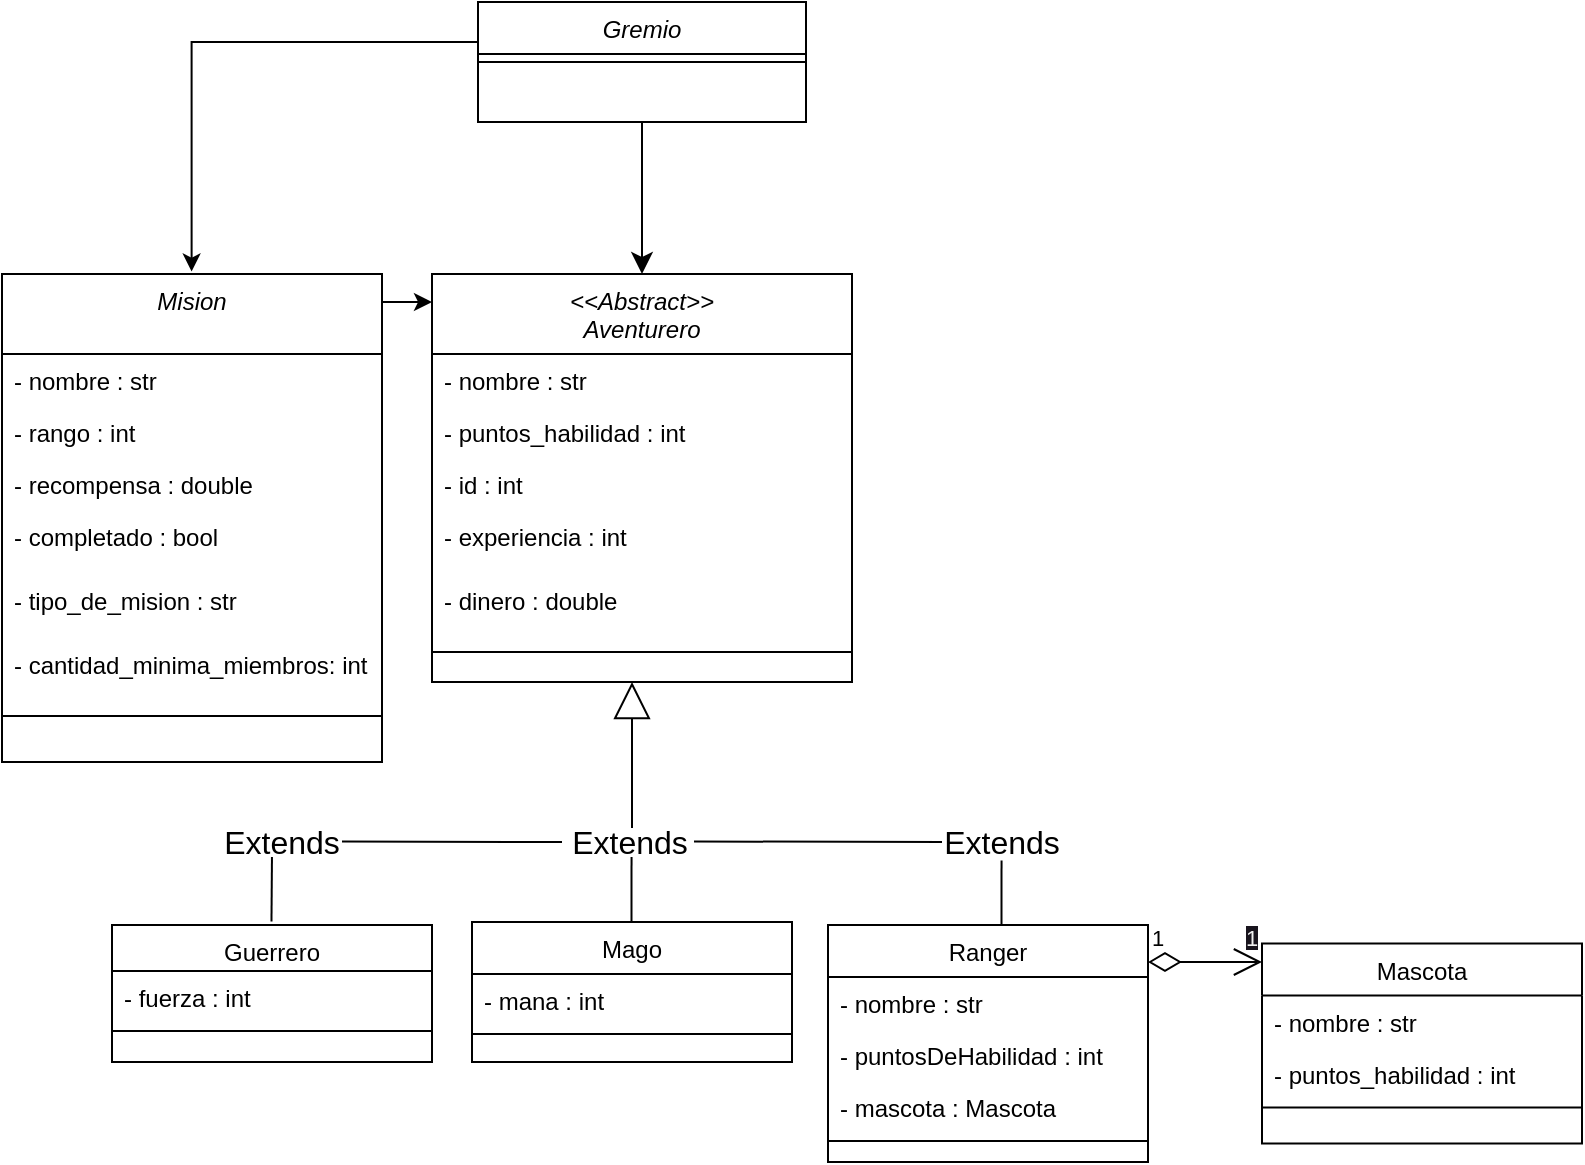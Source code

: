 <mxfile version="24.7.17">
  <diagram id="C5RBs43oDa-KdzZeNtuy" name="Page-1">
    <mxGraphModel dx="1969" dy="984" grid="1" gridSize="10" guides="1" tooltips="1" connect="1" arrows="1" fold="1" page="1" pageScale="1" pageWidth="827" pageHeight="1169" math="0" shadow="0">
      <root>
        <mxCell id="WIyWlLk6GJQsqaUBKTNV-0" />
        <mxCell id="WIyWlLk6GJQsqaUBKTNV-1" parent="WIyWlLk6GJQsqaUBKTNV-0" />
        <mxCell id="zkfFHV4jXpPFQw0GAbJ--17" value="Mago" style="swimlane;fontStyle=0;align=center;verticalAlign=top;childLayout=stackLayout;horizontal=1;startSize=26;horizontalStack=0;resizeParent=1;resizeLast=0;collapsible=1;marginBottom=0;rounded=0;shadow=0;strokeWidth=1;" parent="WIyWlLk6GJQsqaUBKTNV-1" vertex="1">
          <mxGeometry x="252" y="640" width="160" height="70" as="geometry">
            <mxRectangle x="550" y="140" width="160" height="26" as="alternateBounds" />
          </mxGeometry>
        </mxCell>
        <mxCell id="zkfFHV4jXpPFQw0GAbJ--18" value="- mana : int" style="text;align=left;verticalAlign=top;spacingLeft=4;spacingRight=4;overflow=hidden;rotatable=0;points=[[0,0.5],[1,0.5]];portConstraint=eastwest;" parent="zkfFHV4jXpPFQw0GAbJ--17" vertex="1">
          <mxGeometry y="26" width="160" height="26" as="geometry" />
        </mxCell>
        <mxCell id="zkfFHV4jXpPFQw0GAbJ--23" value="" style="line;html=1;strokeWidth=1;align=left;verticalAlign=middle;spacingTop=-1;spacingLeft=3;spacingRight=3;rotatable=0;labelPosition=right;points=[];portConstraint=eastwest;" parent="zkfFHV4jXpPFQw0GAbJ--17" vertex="1">
          <mxGeometry y="52" width="160" height="8" as="geometry" />
        </mxCell>
        <mxCell id="NRB0wFyJWUH2is0wWjTI-96" style="edgeStyle=none;curved=1;rounded=0;orthogonalLoop=1;jettySize=auto;html=1;entryX=0.5;entryY=0;entryDx=0;entryDy=0;fontSize=12;startSize=8;endSize=8;" parent="WIyWlLk6GJQsqaUBKTNV-1" target="NRB0wFyJWUH2is0wWjTI-13" edge="1">
          <mxGeometry relative="1" as="geometry">
            <mxPoint x="337" y="240" as="sourcePoint" />
          </mxGeometry>
        </mxCell>
        <mxCell id="nITPJjqkU0X-qvjgU64b-35" style="edgeStyle=orthogonalEdgeStyle;rounded=0;orthogonalLoop=1;jettySize=auto;html=1;entryX=0.499;entryY=-0.005;entryDx=0;entryDy=0;entryPerimeter=0;" edge="1" parent="WIyWlLk6GJQsqaUBKTNV-1" source="NRB0wFyJWUH2is0wWjTI-0" target="NRB0wFyJWUH2is0wWjTI-97">
          <mxGeometry relative="1" as="geometry">
            <Array as="points">
              <mxPoint x="112" y="200" />
            </Array>
          </mxGeometry>
        </mxCell>
        <mxCell id="NRB0wFyJWUH2is0wWjTI-0" value="Gremio" style="swimlane;fontStyle=2;align=center;verticalAlign=top;childLayout=stackLayout;horizontal=1;startSize=26;horizontalStack=0;resizeParent=1;resizeLast=0;collapsible=1;marginBottom=0;rounded=0;shadow=0;strokeWidth=1;" parent="WIyWlLk6GJQsqaUBKTNV-1" vertex="1">
          <mxGeometry x="255" y="180" width="164" height="60" as="geometry">
            <mxRectangle x="230" y="140" width="160" height="26" as="alternateBounds" />
          </mxGeometry>
        </mxCell>
        <mxCell id="NRB0wFyJWUH2is0wWjTI-4" value="" style="line;html=1;strokeWidth=1;align=left;verticalAlign=middle;spacingTop=-1;spacingLeft=3;spacingRight=3;rotatable=0;labelPosition=right;points=[];portConstraint=eastwest;" parent="NRB0wFyJWUH2is0wWjTI-0" vertex="1">
          <mxGeometry y="26" width="164" height="8" as="geometry" />
        </mxCell>
        <mxCell id="NRB0wFyJWUH2is0wWjTI-13" value="&lt;&lt;Abstract&gt;&gt;&#xa;Aventurero&#xa;&#xa;" style="swimlane;fontStyle=2;align=center;verticalAlign=top;childLayout=stackLayout;horizontal=1;startSize=40;horizontalStack=0;resizeParent=1;resizeLast=0;collapsible=1;marginBottom=0;rounded=0;shadow=0;strokeWidth=1;" parent="WIyWlLk6GJQsqaUBKTNV-1" vertex="1">
          <mxGeometry x="232" y="316" width="210" height="204" as="geometry">
            <mxRectangle x="230" y="140" width="160" height="26" as="alternateBounds" />
          </mxGeometry>
        </mxCell>
        <mxCell id="NRB0wFyJWUH2is0wWjTI-15" value="- nombre : str&#xa;&#xa;" style="text;align=left;verticalAlign=top;spacingLeft=4;spacingRight=4;overflow=hidden;rotatable=0;points=[[0,0.5],[1,0.5]];portConstraint=eastwest;" parent="NRB0wFyJWUH2is0wWjTI-13" vertex="1">
          <mxGeometry y="40" width="210" height="26" as="geometry" />
        </mxCell>
        <mxCell id="NRB0wFyJWUH2is0wWjTI-17" value="- puntos_habilidad : int" style="text;align=left;verticalAlign=top;spacingLeft=4;spacingRight=4;overflow=hidden;rotatable=0;points=[[0,0.5],[1,0.5]];portConstraint=eastwest;" parent="NRB0wFyJWUH2is0wWjTI-13" vertex="1">
          <mxGeometry y="66" width="210" height="26" as="geometry" />
        </mxCell>
        <mxCell id="NRB0wFyJWUH2is0wWjTI-16" value="- id : int" style="text;align=left;verticalAlign=top;spacingLeft=4;spacingRight=4;overflow=hidden;rotatable=0;points=[[0,0.5],[1,0.5]];portConstraint=eastwest;" parent="NRB0wFyJWUH2is0wWjTI-13" vertex="1">
          <mxGeometry y="92" width="210" height="26" as="geometry" />
        </mxCell>
        <mxCell id="NRB0wFyJWUH2is0wWjTI-18" value="- experiencia : int" style="text;align=left;verticalAlign=top;spacingLeft=4;spacingRight=4;overflow=hidden;rotatable=0;points=[[0,0.5],[1,0.5]];portConstraint=eastwest;" parent="NRB0wFyJWUH2is0wWjTI-13" vertex="1">
          <mxGeometry y="118" width="210" height="32" as="geometry" />
        </mxCell>
        <mxCell id="NRB0wFyJWUH2is0wWjTI-19" value="- dinero : double" style="text;align=left;verticalAlign=top;spacingLeft=4;spacingRight=4;overflow=hidden;rotatable=0;points=[[0,0.5],[1,0.5]];portConstraint=eastwest;" parent="NRB0wFyJWUH2is0wWjTI-13" vertex="1">
          <mxGeometry y="150" width="210" height="32" as="geometry" />
        </mxCell>
        <mxCell id="NRB0wFyJWUH2is0wWjTI-14" value="" style="line;html=1;strokeWidth=1;align=left;verticalAlign=middle;spacingTop=-1;spacingLeft=3;spacingRight=3;rotatable=0;labelPosition=right;points=[];portConstraint=eastwest;" parent="NRB0wFyJWUH2is0wWjTI-13" vertex="1">
          <mxGeometry y="182" width="210" height="14" as="geometry" />
        </mxCell>
        <mxCell id="NRB0wFyJWUH2is0wWjTI-20" value="Ranger&#xa;" style="swimlane;fontStyle=0;align=center;verticalAlign=top;childLayout=stackLayout;horizontal=1;startSize=26;horizontalStack=0;resizeParent=1;resizeLast=0;collapsible=1;marginBottom=0;rounded=0;shadow=0;strokeWidth=1;" parent="WIyWlLk6GJQsqaUBKTNV-1" vertex="1">
          <mxGeometry x="430" y="641.5" width="160" height="118.5" as="geometry">
            <mxRectangle x="550" y="140" width="160" height="26" as="alternateBounds" />
          </mxGeometry>
        </mxCell>
        <mxCell id="NRB0wFyJWUH2is0wWjTI-21" value="- nombre : str" style="text;align=left;verticalAlign=top;spacingLeft=4;spacingRight=4;overflow=hidden;rotatable=0;points=[[0,0.5],[1,0.5]];portConstraint=eastwest;" parent="NRB0wFyJWUH2is0wWjTI-20" vertex="1">
          <mxGeometry y="26" width="160" height="26" as="geometry" />
        </mxCell>
        <mxCell id="NRB0wFyJWUH2is0wWjTI-22" value="- puntosDeHabilidad : int" style="text;align=left;verticalAlign=top;spacingLeft=4;spacingRight=4;overflow=hidden;rotatable=0;points=[[0,0.5],[1,0.5]];portConstraint=eastwest;rounded=0;shadow=0;html=0;" parent="NRB0wFyJWUH2is0wWjTI-20" vertex="1">
          <mxGeometry y="52" width="160" height="26" as="geometry" />
        </mxCell>
        <mxCell id="nITPJjqkU0X-qvjgU64b-3" value="- mascota : Mascota" style="text;align=left;verticalAlign=top;spacingLeft=4;spacingRight=4;overflow=hidden;rotatable=0;points=[[0,0.5],[1,0.5]];portConstraint=eastwest;rounded=0;shadow=0;html=0;" vertex="1" parent="NRB0wFyJWUH2is0wWjTI-20">
          <mxGeometry y="78" width="160" height="26" as="geometry" />
        </mxCell>
        <mxCell id="NRB0wFyJWUH2is0wWjTI-26" value="" style="line;html=1;strokeWidth=1;align=left;verticalAlign=middle;spacingTop=-1;spacingLeft=3;spacingRight=3;rotatable=0;labelPosition=right;points=[];portConstraint=eastwest;" parent="NRB0wFyJWUH2is0wWjTI-20" vertex="1">
          <mxGeometry y="104" width="160" height="8" as="geometry" />
        </mxCell>
        <mxCell id="NRB0wFyJWUH2is0wWjTI-29" value="Guerrero" style="swimlane;fontStyle=0;align=center;verticalAlign=top;childLayout=stackLayout;horizontal=1;startSize=23;horizontalStack=0;resizeParent=1;resizeLast=0;collapsible=1;marginBottom=0;rounded=0;shadow=0;strokeWidth=1;" parent="WIyWlLk6GJQsqaUBKTNV-1" vertex="1">
          <mxGeometry x="72" y="641.5" width="160" height="68.5" as="geometry">
            <mxRectangle x="550" y="140" width="160" height="26" as="alternateBounds" />
          </mxGeometry>
        </mxCell>
        <mxCell id="NRB0wFyJWUH2is0wWjTI-30" value="- fuerza : int" style="text;align=left;verticalAlign=top;spacingLeft=4;spacingRight=4;overflow=hidden;rotatable=0;points=[[0,0.5],[1,0.5]];portConstraint=eastwest;" parent="NRB0wFyJWUH2is0wWjTI-29" vertex="1">
          <mxGeometry y="23" width="160" height="26" as="geometry" />
        </mxCell>
        <mxCell id="NRB0wFyJWUH2is0wWjTI-35" value="" style="line;html=1;strokeWidth=1;align=left;verticalAlign=middle;spacingTop=-1;spacingLeft=3;spacingRight=3;rotatable=0;labelPosition=right;points=[];portConstraint=eastwest;" parent="NRB0wFyJWUH2is0wWjTI-29" vertex="1">
          <mxGeometry y="49" width="160" height="8" as="geometry" />
        </mxCell>
        <mxCell id="NRB0wFyJWUH2is0wWjTI-65" style="edgeStyle=none;curved=1;rounded=0;orthogonalLoop=1;jettySize=auto;html=1;exitX=0.5;exitY=0;exitDx=0;exitDy=0;fontSize=12;startSize=8;endSize=8;" parent="WIyWlLk6GJQsqaUBKTNV-1" source="NRB0wFyJWUH2is0wWjTI-20" target="NRB0wFyJWUH2is0wWjTI-20" edge="1">
          <mxGeometry relative="1" as="geometry" />
        </mxCell>
        <mxCell id="NRB0wFyJWUH2is0wWjTI-88" value="" style="endArrow=none;html=1;rounded=0;fontSize=12;startSize=8;endSize=8;curved=1;" parent="WIyWlLk6GJQsqaUBKTNV-1" edge="1">
          <mxGeometry width="50" height="50" relative="1" as="geometry">
            <mxPoint x="187" y="599.79" as="sourcePoint" />
            <mxPoint x="297" y="600" as="targetPoint" />
          </mxGeometry>
        </mxCell>
        <mxCell id="nITPJjqkU0X-qvjgU64b-29" style="edgeStyle=orthogonalEdgeStyle;rounded=0;orthogonalLoop=1;jettySize=auto;html=1;" edge="1" parent="WIyWlLk6GJQsqaUBKTNV-1" source="NRB0wFyJWUH2is0wWjTI-97" target="NRB0wFyJWUH2is0wWjTI-13">
          <mxGeometry relative="1" as="geometry">
            <Array as="points">
              <mxPoint x="230" y="330" />
              <mxPoint x="230" y="330" />
            </Array>
          </mxGeometry>
        </mxCell>
        <mxCell id="NRB0wFyJWUH2is0wWjTI-97" value="Mision&#xa;&#xa;" style="swimlane;fontStyle=2;align=center;verticalAlign=top;childLayout=stackLayout;horizontal=1;startSize=40;horizontalStack=0;resizeParent=1;resizeLast=0;collapsible=1;marginBottom=0;rounded=0;shadow=0;strokeWidth=1;" parent="WIyWlLk6GJQsqaUBKTNV-1" vertex="1">
          <mxGeometry x="17" y="316" width="190" height="244" as="geometry">
            <mxRectangle x="230" y="140" width="160" height="26" as="alternateBounds" />
          </mxGeometry>
        </mxCell>
        <mxCell id="NRB0wFyJWUH2is0wWjTI-98" value="- nombre : str&#xa;&#xa;" style="text;align=left;verticalAlign=top;spacingLeft=4;spacingRight=4;overflow=hidden;rotatable=0;points=[[0,0.5],[1,0.5]];portConstraint=eastwest;" parent="NRB0wFyJWUH2is0wWjTI-97" vertex="1">
          <mxGeometry y="40" width="190" height="26" as="geometry" />
        </mxCell>
        <mxCell id="NRB0wFyJWUH2is0wWjTI-99" value="- rango : int" style="text;align=left;verticalAlign=top;spacingLeft=4;spacingRight=4;overflow=hidden;rotatable=0;points=[[0,0.5],[1,0.5]];portConstraint=eastwest;" parent="NRB0wFyJWUH2is0wWjTI-97" vertex="1">
          <mxGeometry y="66" width="190" height="26" as="geometry" />
        </mxCell>
        <mxCell id="NRB0wFyJWUH2is0wWjTI-100" value="- recompensa : double" style="text;align=left;verticalAlign=top;spacingLeft=4;spacingRight=4;overflow=hidden;rotatable=0;points=[[0,0.5],[1,0.5]];portConstraint=eastwest;" parent="NRB0wFyJWUH2is0wWjTI-97" vertex="1">
          <mxGeometry y="92" width="190" height="26" as="geometry" />
        </mxCell>
        <mxCell id="NRB0wFyJWUH2is0wWjTI-101" value="- completado : bool" style="text;align=left;verticalAlign=top;spacingLeft=4;spacingRight=4;overflow=hidden;rotatable=0;points=[[0,0.5],[1,0.5]];portConstraint=eastwest;" parent="NRB0wFyJWUH2is0wWjTI-97" vertex="1">
          <mxGeometry y="118" width="190" height="32" as="geometry" />
        </mxCell>
        <mxCell id="nITPJjqkU0X-qvjgU64b-7" value="- tipo_de_mision : str" style="text;align=left;verticalAlign=top;spacingLeft=4;spacingRight=4;overflow=hidden;rotatable=0;points=[[0,0.5],[1,0.5]];portConstraint=eastwest;" vertex="1" parent="NRB0wFyJWUH2is0wWjTI-97">
          <mxGeometry y="150" width="190" height="32" as="geometry" />
        </mxCell>
        <mxCell id="nITPJjqkU0X-qvjgU64b-8" value="- cantidad_minima_miembros: int" style="text;align=left;verticalAlign=top;spacingLeft=4;spacingRight=4;overflow=hidden;rotatable=0;points=[[0,0.5],[1,0.5]];portConstraint=eastwest;" vertex="1" parent="NRB0wFyJWUH2is0wWjTI-97">
          <mxGeometry y="182" width="190" height="32" as="geometry" />
        </mxCell>
        <mxCell id="NRB0wFyJWUH2is0wWjTI-103" value="" style="line;html=1;strokeWidth=1;align=left;verticalAlign=middle;spacingTop=-1;spacingLeft=3;spacingRight=3;rotatable=0;labelPosition=right;points=[];portConstraint=eastwest;" parent="NRB0wFyJWUH2is0wWjTI-97" vertex="1">
          <mxGeometry y="214" width="190" height="14" as="geometry" />
        </mxCell>
        <mxCell id="NRB0wFyJWUH2is0wWjTI-127" value="Extends" style="text;html=1;align=center;verticalAlign=middle;whiteSpace=wrap;rounded=0;fontSize=16;" parent="WIyWlLk6GJQsqaUBKTNV-1" vertex="1">
          <mxGeometry x="127" y="585" width="60" height="30" as="geometry" />
        </mxCell>
        <mxCell id="NRB0wFyJWUH2is0wWjTI-130" value="" style="endArrow=none;html=1;rounded=0;fontSize=12;startSize=8;endSize=8;curved=1;exitX=0.45;exitY=0.002;exitDx=0;exitDy=0;exitPerimeter=0;entryX=0.554;entryY=0.996;entryDx=0;entryDy=0;entryPerimeter=0;" parent="WIyWlLk6GJQsqaUBKTNV-1" edge="1">
          <mxGeometry width="50" height="50" relative="1" as="geometry">
            <mxPoint x="151.74" y="639.786" as="sourcePoint" />
            <mxPoint x="151.98" y="607.5" as="targetPoint" />
          </mxGeometry>
        </mxCell>
        <mxCell id="NRB0wFyJWUH2is0wWjTI-137" value="Extends" style="text;html=1;align=center;verticalAlign=middle;whiteSpace=wrap;rounded=0;fontSize=16;" parent="WIyWlLk6GJQsqaUBKTNV-1" vertex="1">
          <mxGeometry x="326" y="592.5" width="10" height="15" as="geometry" />
        </mxCell>
        <mxCell id="NRB0wFyJWUH2is0wWjTI-66" value="Mascota&#xa;" style="swimlane;fontStyle=0;align=center;verticalAlign=top;childLayout=stackLayout;horizontal=1;startSize=26;horizontalStack=0;resizeParent=1;resizeLast=0;collapsible=1;marginBottom=0;rounded=0;shadow=0;strokeWidth=1;" parent="WIyWlLk6GJQsqaUBKTNV-1" vertex="1">
          <mxGeometry x="647" y="650.75" width="160" height="100" as="geometry">
            <mxRectangle x="550" y="140" width="160" height="26" as="alternateBounds" />
          </mxGeometry>
        </mxCell>
        <mxCell id="NRB0wFyJWUH2is0wWjTI-67" value="- nombre : str" style="text;align=left;verticalAlign=top;spacingLeft=4;spacingRight=4;overflow=hidden;rotatable=0;points=[[0,0.5],[1,0.5]];portConstraint=eastwest;" parent="NRB0wFyJWUH2is0wWjTI-66" vertex="1">
          <mxGeometry y="26" width="160" height="26" as="geometry" />
        </mxCell>
        <mxCell id="NRB0wFyJWUH2is0wWjTI-68" value="- puntos_habilidad : int" style="text;align=left;verticalAlign=top;spacingLeft=4;spacingRight=4;overflow=hidden;rotatable=0;points=[[0,0.5],[1,0.5]];portConstraint=eastwest;rounded=0;shadow=0;html=0;" parent="NRB0wFyJWUH2is0wWjTI-66" vertex="1">
          <mxGeometry y="52" width="160" height="26" as="geometry" />
        </mxCell>
        <mxCell id="NRB0wFyJWUH2is0wWjTI-72" value="" style="line;html=1;strokeWidth=1;align=left;verticalAlign=middle;spacingTop=-1;spacingLeft=3;spacingRight=3;rotatable=0;labelPosition=right;points=[];portConstraint=eastwest;" parent="NRB0wFyJWUH2is0wWjTI-66" vertex="1">
          <mxGeometry y="78" width="160" height="8" as="geometry" />
        </mxCell>
        <mxCell id="nITPJjqkU0X-qvjgU64b-15" value="" style="endArrow=none;html=1;rounded=0;fontSize=12;startSize=8;endSize=8;curved=1;entryX=0.554;entryY=0.996;entryDx=0;entryDy=0;entryPerimeter=0;" edge="1" parent="WIyWlLk6GJQsqaUBKTNV-1">
          <mxGeometry width="50" height="50" relative="1" as="geometry">
            <mxPoint x="331.74" y="639.79" as="sourcePoint" />
            <mxPoint x="331.77" y="607.5" as="targetPoint" />
          </mxGeometry>
        </mxCell>
        <mxCell id="nITPJjqkU0X-qvjgU64b-19" value="" style="endArrow=none;html=1;rounded=0;fontSize=12;startSize=8;endSize=8;curved=1;entryX=0.554;entryY=0.996;entryDx=0;entryDy=0;entryPerimeter=0;" edge="1" parent="WIyWlLk6GJQsqaUBKTNV-1">
          <mxGeometry width="50" height="50" relative="1" as="geometry">
            <mxPoint x="516.74" y="641.5" as="sourcePoint" />
            <mxPoint x="516.77" y="609.21" as="targetPoint" />
          </mxGeometry>
        </mxCell>
        <mxCell id="nITPJjqkU0X-qvjgU64b-20" value="" style="endArrow=none;html=1;rounded=0;fontSize=12;startSize=8;endSize=8;curved=1;" edge="1" parent="WIyWlLk6GJQsqaUBKTNV-1">
          <mxGeometry width="50" height="50" relative="1" as="geometry">
            <mxPoint x="363" y="599.74" as="sourcePoint" />
            <mxPoint x="487" y="600" as="targetPoint" />
          </mxGeometry>
        </mxCell>
        <mxCell id="nITPJjqkU0X-qvjgU64b-21" value="Extends" style="text;html=1;align=center;verticalAlign=middle;whiteSpace=wrap;rounded=0;fontSize=16;" vertex="1" parent="WIyWlLk6GJQsqaUBKTNV-1">
          <mxGeometry x="512" y="592.5" width="10" height="15" as="geometry" />
        </mxCell>
        <mxCell id="nITPJjqkU0X-qvjgU64b-24" value="&lt;span style=&quot;color: rgb(240, 240, 240); font-family: Helvetica; font-size: 11px; font-style: normal; font-variant-ligatures: normal; font-variant-caps: normal; font-weight: 400; letter-spacing: normal; orphans: 2; text-align: left; text-indent: 0px; text-transform: none; widows: 2; word-spacing: 0px; -webkit-text-stroke-width: 0px; white-space: nowrap; background-color: rgb(24, 20, 29); text-decoration-thickness: initial; text-decoration-style: initial; text-decoration-color: initial; display: inline !important; float: none;&quot;&gt;1&lt;/span&gt;" style="text;whiteSpace=wrap;html=1;" vertex="1" parent="WIyWlLk6GJQsqaUBKTNV-1">
          <mxGeometry x="637" y="633.5" width="10" height="10" as="geometry" />
        </mxCell>
        <mxCell id="nITPJjqkU0X-qvjgU64b-23" value="1" style="endArrow=open;html=1;endSize=12;startArrow=diamondThin;startSize=14;startFill=0;edgeStyle=orthogonalEdgeStyle;align=left;verticalAlign=bottom;rounded=0;" edge="1" parent="WIyWlLk6GJQsqaUBKTNV-1" target="NRB0wFyJWUH2is0wWjTI-66">
          <mxGeometry x="-1" y="3" relative="1" as="geometry">
            <mxPoint x="590" y="660" as="sourcePoint" />
            <mxPoint x="650" y="660.34" as="targetPoint" />
            <Array as="points">
              <mxPoint x="640" y="660" />
              <mxPoint x="640" y="660" />
            </Array>
          </mxGeometry>
        </mxCell>
        <mxCell id="nITPJjqkU0X-qvjgU64b-36" value="" style="endArrow=block;endSize=16;endFill=0;html=1;rounded=0;" edge="1" parent="WIyWlLk6GJQsqaUBKTNV-1">
          <mxGeometry width="160" relative="1" as="geometry">
            <mxPoint x="332" y="593" as="sourcePoint" />
            <mxPoint x="332" y="520" as="targetPoint" />
            <Array as="points" />
          </mxGeometry>
        </mxCell>
      </root>
    </mxGraphModel>
  </diagram>
</mxfile>
